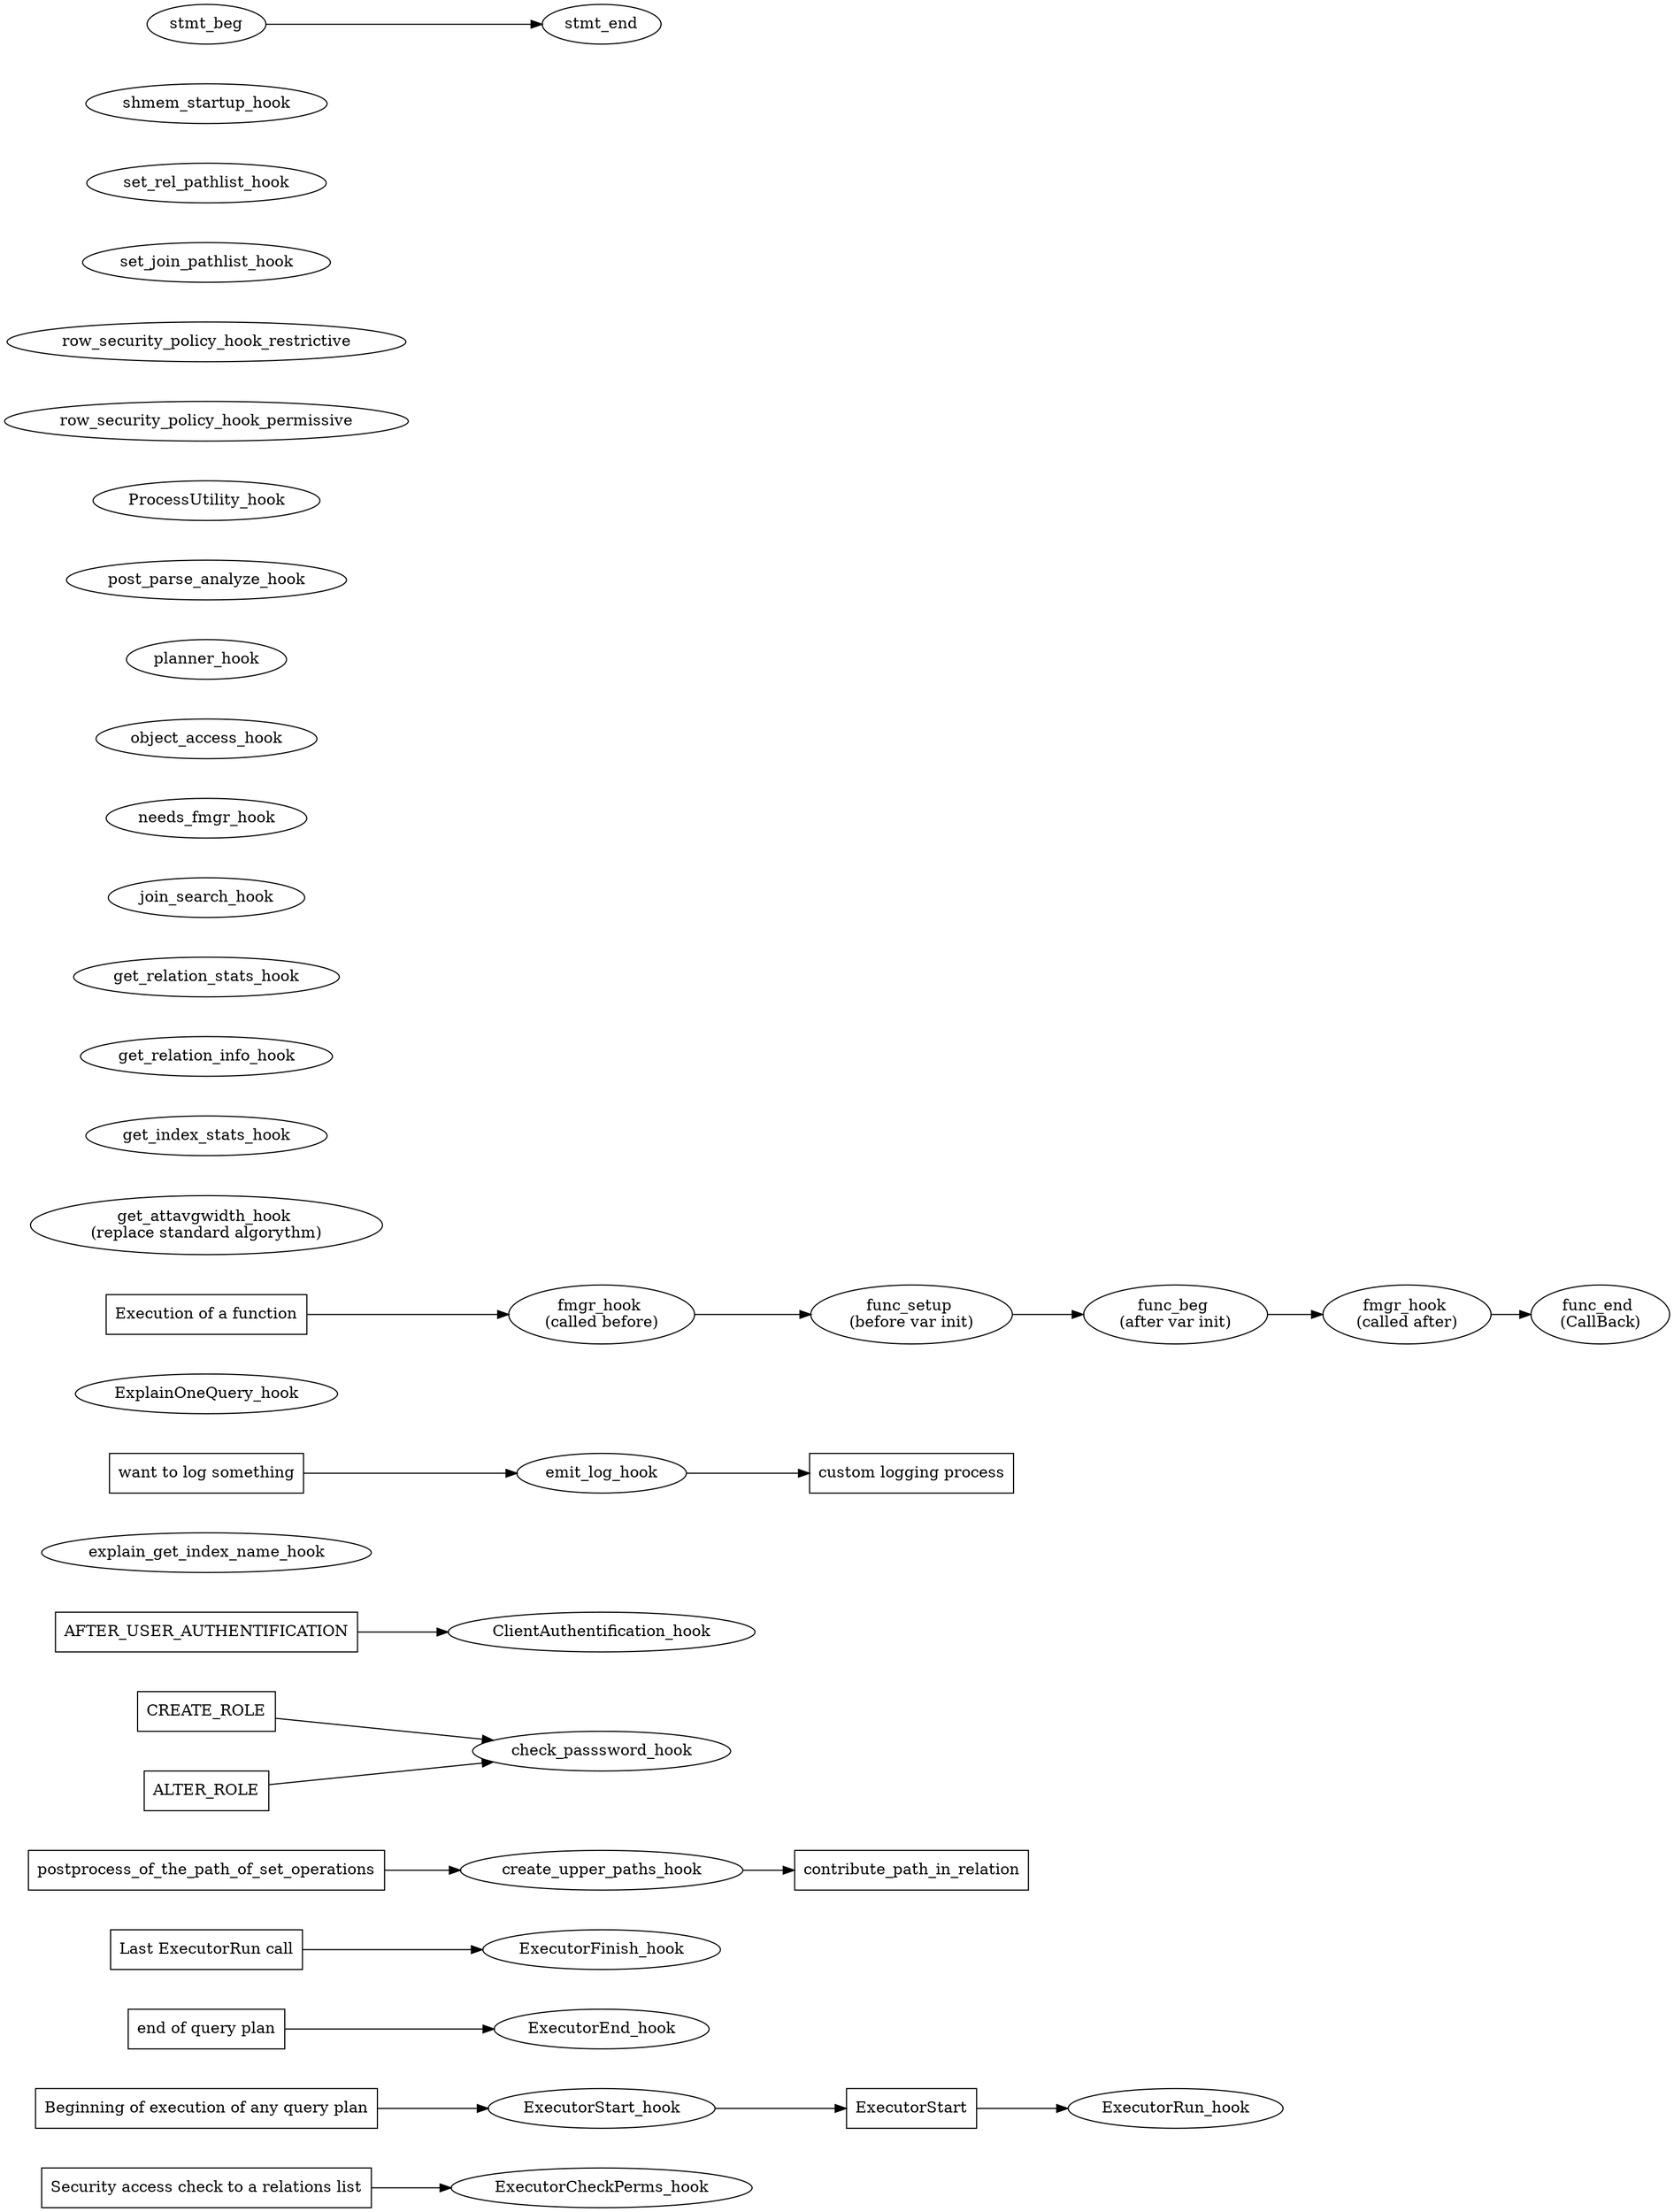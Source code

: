 digraph hooks {
    rankdir=LR
    node [shape=box];
    nodesep=0.5;
    subgraph Executor {
        ExecutorCheckPerms_hook     [shape=ellipse];
        ExecutorStart_hook          [shape=ellipse];
        ExecutorRun_hook            [shape=ellipse];
        ExecutorEnd_hook            [shape=ellipse];
        ExecutorFinish_hook         [shape=ellipse];
        create_upper_paths_hook     [shape=ellipse];
        check_passsword_hook        [shape=ellipse];
        ClientAuthentification_hook [shape=ellipse];
        explain_get_index_name_hook [shape=ellipse];
        emit_log_hook               [shape=ellipse];
        ExplainOneQuery_hook        [shape=ellipse];
        
        
        fmgr_hook1                   [shape=ellipse][label="fmgr_hook \n(called before)"];
        fmgr_hook2                   [shape=ellipse][label="fmgr_hook \n(called after)"];
        func_beg                    [shape=ellipse][label="func_beg \n(after var init)"];
        func_end                    [shape=ellipse][label="func_end \n(CallBack)"];
        func_setup                  [shape=ellipse][label="func_setup \n(before var init)"];
        "Execution of a function" -> fmgr_hook1 -> func_setup  -> func_beg -> fmgr_hook2 -> func_end;
        
        get_attavgwidth_hook        [shape=ellipse][label="get_attavgwidth_hook \n(replace standard algorythm)"];
        
        get_index_stats_hook        [shape=ellipse];
        
        get_relation_info_hook      [shape=ellipse];
        
        get_relation_stats_hook     [shape=ellipse];
        
        join_search_hook            [shape=ellipse];
        
        needs_fmgr_hook             [shape=ellipse];
        
        object_access_hook          [shape=ellipse];
        
        planner_hook                [shape=ellipse];
        
        post_parse_analyze_hook     [shape=ellipse];
        
        ProcessUtility_hook         [shape=ellipse];
        
        row_security_policy_hook_permissive     [shape=ellipse];
        row_security_policy_hook_restrictive    [shape=ellipse];
        
        set_join_pathlist_hook      [shape=ellipse];
        set_rel_pathlist_hook       [shape=ellipse];
        
        shmem_startup_hook          [shape=ellipse];
        
        stmt_beg                    [shape=ellipse];
        stmt_end                    [shape=ellipse];
        stmt_beg -> stmt_end;
        
        
        "Security access check to a relations list" ->  ExecutorCheckPerms_hook;
        "end of query plan" -> ExecutorEnd_hook ;
        "Last ExecutorRun call" -> ExecutorFinish_hook ;
        "Beginning of execution of any query plan" -> ExecutorStart_hook -> ExecutorStart -> ExecutorRun_hook;
    };
    { CREATE_ROLE, ALTER_ROLE } -> check_passsword_hook ;
    AFTER_USER_AUTHENTIFICATION -> ClientAuthentification_hook ;
    postprocess_of_the_path_of_set_operations -> create_upper_paths_hook ;
    create_upper_paths_hook -> contribute_path_in_relation ;
    "want to log something" -> emit_log_hook -> "custom logging process" ;
    
}
